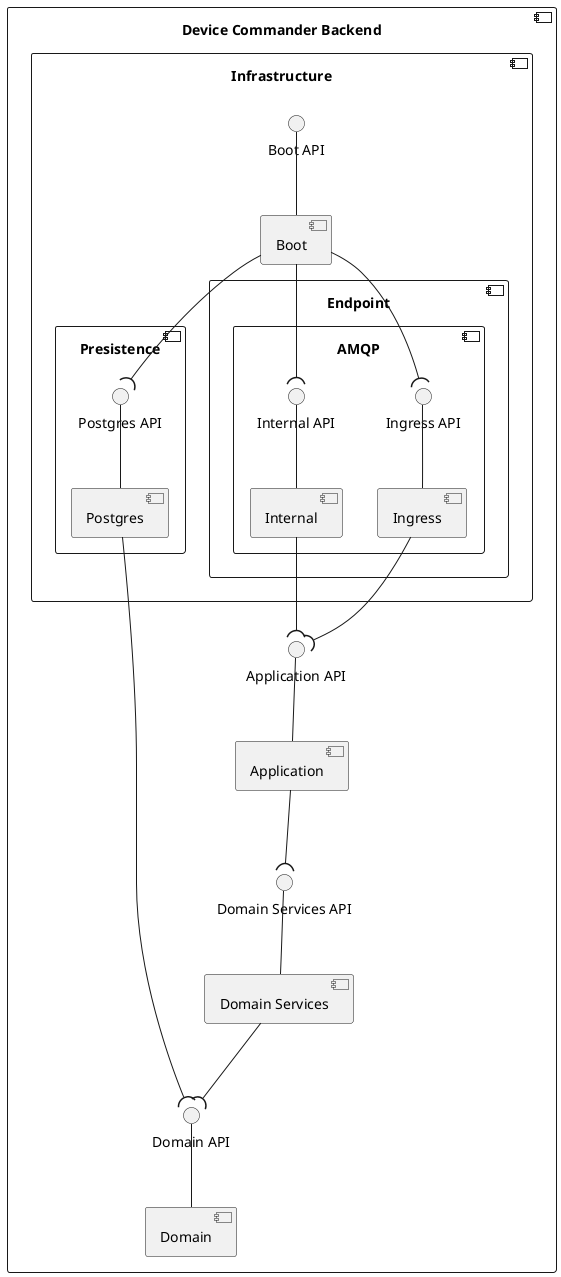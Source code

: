 @startuml logical-view-level3-device-commander

skinparam Monochrome true

component "Device Commander Backend" {
    component "Application" as APP
    component "Domain" as DOM
    component "Domain Services" as DOM_SERV
    component "Infrastructure" as INFRA {
        component "Boot" as BOOT
        component "Presistence" as PERSIST {
            component "Postgres" as POSTG
            interface "Postgres API" as POSTG_API
        }
        component "Endpoint" as ENDPOINT {
            component "AMQP" as AMQP {
                component "Ingress" as INGRESS
                component "Internal" as INTERNAL
                interface "Ingress API" as INGRESS_API
                interface "Internal API" as INTERNAL_API
            }
        }
        interface "Boot API" as BOOT_API
    }

    interface "Application API" as APP_API
    interface "Domain API" as DOM_API
    interface "Domain Services API" as DOM_SERV_API

    DOM_API -- DOM
    DOM_SERV_API -- DOM_SERV

    INGRESS_API -- INGRESS
    INTERNAL_API -- INTERNAL

    POSTG_API -- POSTG

    APP_API -- APP
    BOOT_API -- BOOT

    INGRESS --( APP_API
    INTERNAL --( APP_API
    POSTG --( DOM_API
    APP --( DOM_SERV_API
    DOM_SERV --( DOM_API
    BOOT --( INTERNAL_API
    BOOT --( POSTG_API
    BOOT --( INGRESS_API
}

@enduml
